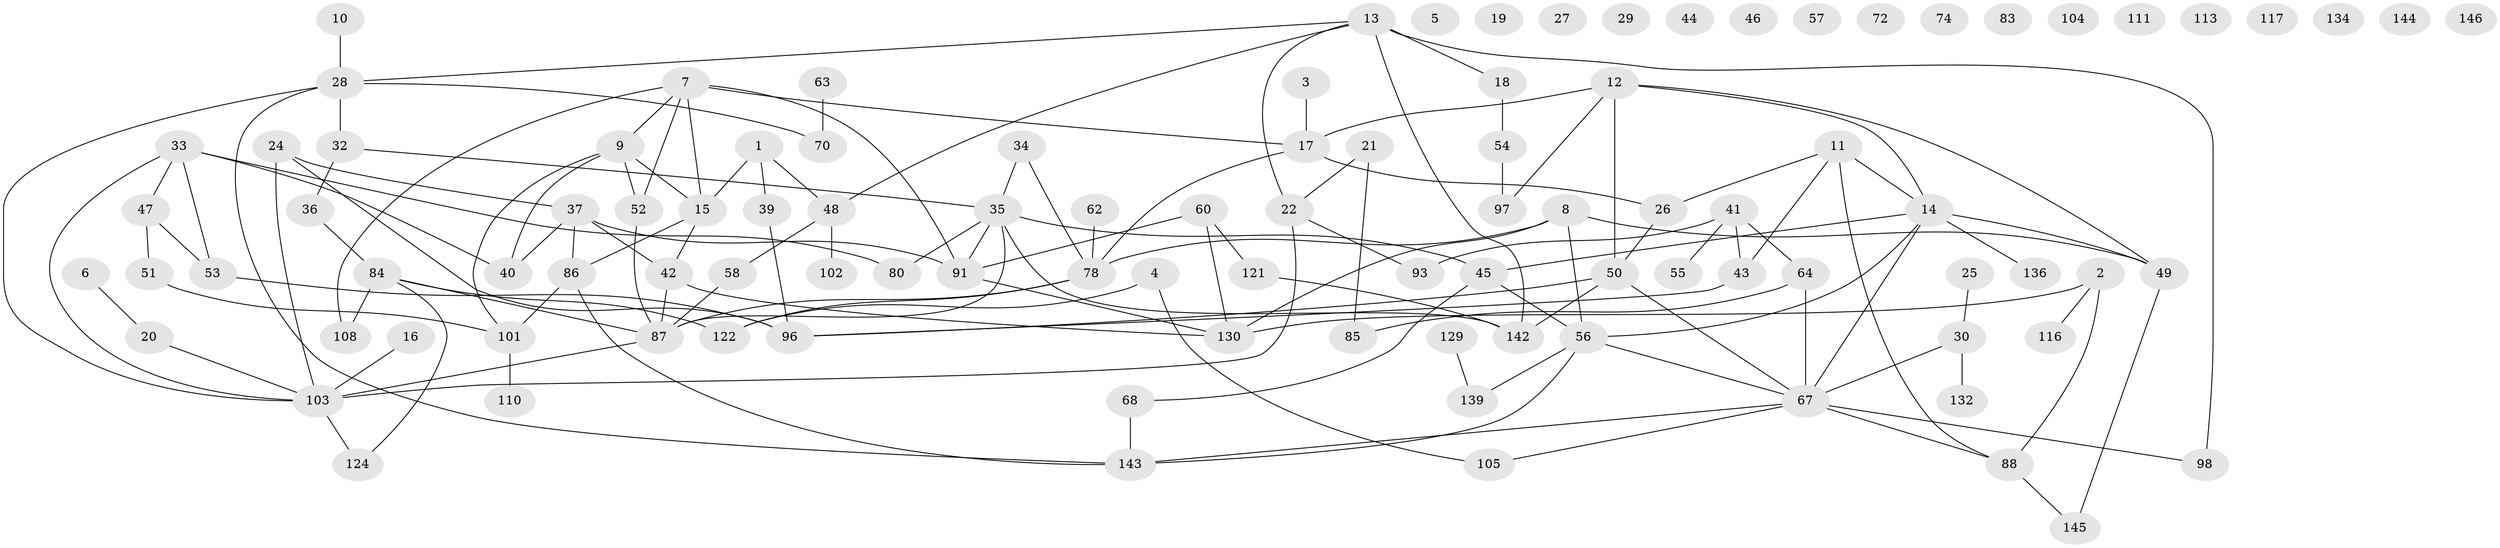 // original degree distribution, {3: 0.19863013698630136, 2: 0.2808219178082192, 1: 0.17123287671232876, 0: 0.0958904109589041, 4: 0.1095890410958904, 6: 0.02054794520547945, 5: 0.1095890410958904, 7: 0.0136986301369863}
// Generated by graph-tools (version 1.1) at 2025/41/03/06/25 10:41:21]
// undirected, 102 vertices, 139 edges
graph export_dot {
graph [start="1"]
  node [color=gray90,style=filled];
  1;
  2 [super="+131"];
  3 [super="+125"];
  4;
  5;
  6;
  7 [super="+135"];
  8 [super="+73"];
  9 [super="+141"];
  10;
  11 [super="+133"];
  12 [super="+126"];
  13 [super="+69"];
  14 [super="+71"];
  15 [super="+31"];
  16 [super="+23"];
  17 [super="+66"];
  18 [super="+137"];
  19 [super="+65"];
  20 [super="+38"];
  21;
  22 [super="+79"];
  24 [super="+92"];
  25;
  26;
  27;
  28 [super="+81"];
  29;
  30;
  32 [super="+118"];
  33 [super="+123"];
  34;
  35 [super="+82"];
  36;
  37 [super="+95"];
  39;
  40 [super="+120"];
  41 [super="+115"];
  42 [super="+138"];
  43 [super="+89"];
  44;
  45;
  46;
  47;
  48 [super="+59"];
  49 [super="+76"];
  50 [super="+75"];
  51;
  52;
  53 [super="+77"];
  54;
  55;
  56 [super="+61"];
  57;
  58;
  60 [super="+99"];
  62;
  63;
  64 [super="+140"];
  67 [super="+114"];
  68;
  70;
  72;
  74;
  78 [super="+90"];
  80;
  83;
  84 [super="+94"];
  85;
  86;
  87 [super="+100"];
  88 [super="+112"];
  91;
  93 [super="+127"];
  96 [super="+109"];
  97;
  98;
  101 [super="+107"];
  102;
  103 [super="+106"];
  104 [super="+119"];
  105;
  108;
  110;
  111;
  113 [super="+128"];
  116;
  117;
  121;
  122;
  124;
  129;
  130;
  132;
  134;
  136;
  139;
  142;
  143;
  144;
  145;
  146;
  1 -- 39;
  1 -- 48;
  1 -- 15;
  2 -- 130;
  2 -- 116;
  2 -- 88;
  3 -- 17;
  4 -- 105;
  4 -- 122;
  6 -- 20;
  7 -- 52;
  7 -- 91;
  7 -- 108;
  7 -- 17;
  7 -- 15;
  7 -- 9;
  8 -- 78;
  8 -- 56;
  8 -- 49;
  8 -- 130;
  9 -- 15;
  9 -- 52;
  9 -- 101;
  9 -- 40;
  10 -- 28;
  11 -- 88;
  11 -- 26;
  11 -- 14;
  11 -- 43;
  12 -- 14;
  12 -- 97;
  12 -- 17;
  12 -- 49;
  12 -- 50 [weight=2];
  13 -- 98;
  13 -- 28;
  13 -- 142;
  13 -- 48;
  13 -- 22;
  13 -- 18;
  14 -- 45;
  14 -- 136;
  14 -- 49;
  14 -- 67;
  14 -- 56;
  15 -- 42;
  15 -- 86;
  16 -- 103;
  17 -- 26;
  17 -- 78;
  18 -- 54;
  20 -- 103;
  21 -- 22;
  21 -- 85;
  22 -- 103;
  22 -- 93;
  24 -- 37;
  24 -- 96;
  24 -- 103;
  25 -- 30;
  26 -- 50;
  28 -- 70;
  28 -- 143;
  28 -- 32;
  28 -- 103;
  30 -- 67;
  30 -- 132;
  32 -- 35;
  32 -- 36;
  33 -- 80;
  33 -- 40;
  33 -- 47;
  33 -- 53;
  33 -- 103;
  34 -- 78;
  34 -- 35;
  35 -- 45;
  35 -- 91;
  35 -- 80;
  35 -- 87;
  35 -- 142;
  36 -- 84;
  37 -- 91;
  37 -- 86;
  37 -- 40;
  37 -- 42;
  39 -- 96;
  41 -- 55;
  41 -- 64;
  41 -- 93;
  41 -- 43;
  42 -- 87;
  42 -- 130;
  43 -- 96;
  45 -- 68;
  45 -- 56;
  47 -- 51;
  47 -- 53;
  48 -- 102;
  48 -- 58;
  49 -- 145;
  50 -- 67;
  50 -- 96;
  50 -- 142;
  51 -- 101;
  52 -- 87;
  53 -- 96 [weight=2];
  54 -- 97;
  56 -- 67;
  56 -- 143;
  56 -- 139;
  58 -- 87;
  60 -- 91;
  60 -- 121;
  60 -- 130;
  62 -- 78;
  63 -- 70;
  64 -- 67;
  64 -- 85;
  67 -- 98;
  67 -- 105;
  67 -- 143;
  67 -- 88;
  68 -- 143;
  78 -- 122;
  78 -- 87;
  84 -- 87;
  84 -- 122;
  84 -- 124;
  84 -- 108;
  86 -- 143;
  86 -- 101;
  87 -- 103;
  88 -- 145;
  91 -- 130;
  101 -- 110;
  103 -- 124;
  121 -- 142;
  129 -- 139;
}
